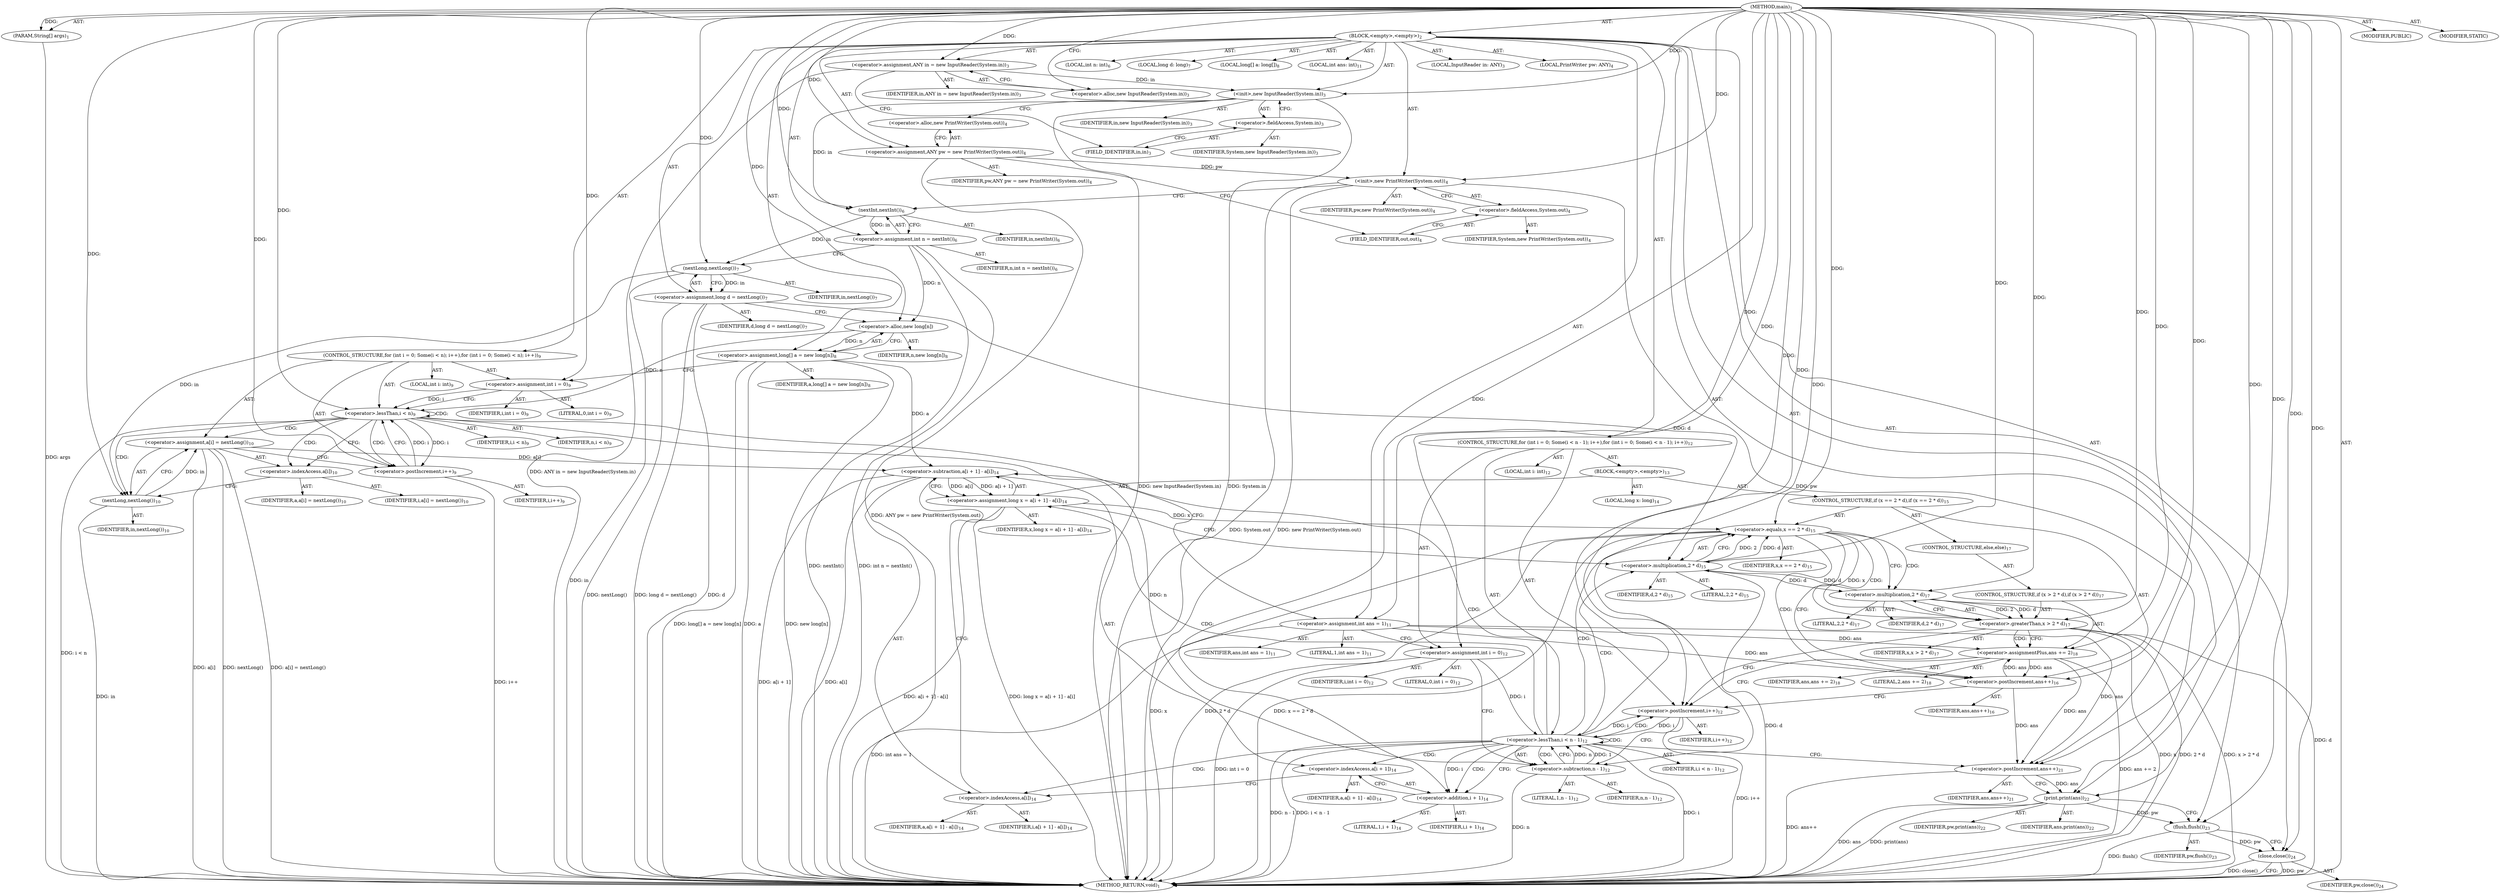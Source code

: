 digraph "main" {  
"21" [label = <(METHOD,main)<SUB>1</SUB>> ]
"22" [label = <(PARAM,String[] args)<SUB>1</SUB>> ]
"23" [label = <(BLOCK,&lt;empty&gt;,&lt;empty&gt;)<SUB>2</SUB>> ]
"4" [label = <(LOCAL,InputReader in: ANY)<SUB>3</SUB>> ]
"24" [label = <(&lt;operator&gt;.assignment,ANY in = new InputReader(System.in))<SUB>3</SUB>> ]
"25" [label = <(IDENTIFIER,in,ANY in = new InputReader(System.in))<SUB>3</SUB>> ]
"26" [label = <(&lt;operator&gt;.alloc,new InputReader(System.in))<SUB>3</SUB>> ]
"27" [label = <(&lt;init&gt;,new InputReader(System.in))<SUB>3</SUB>> ]
"3" [label = <(IDENTIFIER,in,new InputReader(System.in))<SUB>3</SUB>> ]
"28" [label = <(&lt;operator&gt;.fieldAccess,System.in)<SUB>3</SUB>> ]
"29" [label = <(IDENTIFIER,System,new InputReader(System.in))<SUB>3</SUB>> ]
"30" [label = <(FIELD_IDENTIFIER,in,in)<SUB>3</SUB>> ]
"6" [label = <(LOCAL,PrintWriter pw: ANY)<SUB>4</SUB>> ]
"31" [label = <(&lt;operator&gt;.assignment,ANY pw = new PrintWriter(System.out))<SUB>4</SUB>> ]
"32" [label = <(IDENTIFIER,pw,ANY pw = new PrintWriter(System.out))<SUB>4</SUB>> ]
"33" [label = <(&lt;operator&gt;.alloc,new PrintWriter(System.out))<SUB>4</SUB>> ]
"34" [label = <(&lt;init&gt;,new PrintWriter(System.out))<SUB>4</SUB>> ]
"5" [label = <(IDENTIFIER,pw,new PrintWriter(System.out))<SUB>4</SUB>> ]
"35" [label = <(&lt;operator&gt;.fieldAccess,System.out)<SUB>4</SUB>> ]
"36" [label = <(IDENTIFIER,System,new PrintWriter(System.out))<SUB>4</SUB>> ]
"37" [label = <(FIELD_IDENTIFIER,out,out)<SUB>4</SUB>> ]
"38" [label = <(LOCAL,int n: int)<SUB>6</SUB>> ]
"39" [label = <(&lt;operator&gt;.assignment,int n = nextInt())<SUB>6</SUB>> ]
"40" [label = <(IDENTIFIER,n,int n = nextInt())<SUB>6</SUB>> ]
"41" [label = <(nextInt,nextInt())<SUB>6</SUB>> ]
"42" [label = <(IDENTIFIER,in,nextInt())<SUB>6</SUB>> ]
"43" [label = <(LOCAL,long d: long)<SUB>7</SUB>> ]
"44" [label = <(&lt;operator&gt;.assignment,long d = nextLong())<SUB>7</SUB>> ]
"45" [label = <(IDENTIFIER,d,long d = nextLong())<SUB>7</SUB>> ]
"46" [label = <(nextLong,nextLong())<SUB>7</SUB>> ]
"47" [label = <(IDENTIFIER,in,nextLong())<SUB>7</SUB>> ]
"48" [label = <(LOCAL,long[] a: long[])<SUB>8</SUB>> ]
"49" [label = <(&lt;operator&gt;.assignment,long[] a = new long[n])<SUB>8</SUB>> ]
"50" [label = <(IDENTIFIER,a,long[] a = new long[n])<SUB>8</SUB>> ]
"51" [label = <(&lt;operator&gt;.alloc,new long[n])> ]
"52" [label = <(IDENTIFIER,n,new long[n])<SUB>8</SUB>> ]
"53" [label = <(CONTROL_STRUCTURE,for (int i = 0; Some(i &lt; n); i++),for (int i = 0; Some(i &lt; n); i++))<SUB>9</SUB>> ]
"54" [label = <(LOCAL,int i: int)<SUB>9</SUB>> ]
"55" [label = <(&lt;operator&gt;.assignment,int i = 0)<SUB>9</SUB>> ]
"56" [label = <(IDENTIFIER,i,int i = 0)<SUB>9</SUB>> ]
"57" [label = <(LITERAL,0,int i = 0)<SUB>9</SUB>> ]
"58" [label = <(&lt;operator&gt;.lessThan,i &lt; n)<SUB>9</SUB>> ]
"59" [label = <(IDENTIFIER,i,i &lt; n)<SUB>9</SUB>> ]
"60" [label = <(IDENTIFIER,n,i &lt; n)<SUB>9</SUB>> ]
"61" [label = <(&lt;operator&gt;.postIncrement,i++)<SUB>9</SUB>> ]
"62" [label = <(IDENTIFIER,i,i++)<SUB>9</SUB>> ]
"63" [label = <(&lt;operator&gt;.assignment,a[i] = nextLong())<SUB>10</SUB>> ]
"64" [label = <(&lt;operator&gt;.indexAccess,a[i])<SUB>10</SUB>> ]
"65" [label = <(IDENTIFIER,a,a[i] = nextLong())<SUB>10</SUB>> ]
"66" [label = <(IDENTIFIER,i,a[i] = nextLong())<SUB>10</SUB>> ]
"67" [label = <(nextLong,nextLong())<SUB>10</SUB>> ]
"68" [label = <(IDENTIFIER,in,nextLong())<SUB>10</SUB>> ]
"69" [label = <(LOCAL,int ans: int)<SUB>11</SUB>> ]
"70" [label = <(&lt;operator&gt;.assignment,int ans = 1)<SUB>11</SUB>> ]
"71" [label = <(IDENTIFIER,ans,int ans = 1)<SUB>11</SUB>> ]
"72" [label = <(LITERAL,1,int ans = 1)<SUB>11</SUB>> ]
"73" [label = <(CONTROL_STRUCTURE,for (int i = 0; Some(i &lt; n - 1); i++),for (int i = 0; Some(i &lt; n - 1); i++))<SUB>12</SUB>> ]
"74" [label = <(LOCAL,int i: int)<SUB>12</SUB>> ]
"75" [label = <(&lt;operator&gt;.assignment,int i = 0)<SUB>12</SUB>> ]
"76" [label = <(IDENTIFIER,i,int i = 0)<SUB>12</SUB>> ]
"77" [label = <(LITERAL,0,int i = 0)<SUB>12</SUB>> ]
"78" [label = <(&lt;operator&gt;.lessThan,i &lt; n - 1)<SUB>12</SUB>> ]
"79" [label = <(IDENTIFIER,i,i &lt; n - 1)<SUB>12</SUB>> ]
"80" [label = <(&lt;operator&gt;.subtraction,n - 1)<SUB>12</SUB>> ]
"81" [label = <(IDENTIFIER,n,n - 1)<SUB>12</SUB>> ]
"82" [label = <(LITERAL,1,n - 1)<SUB>12</SUB>> ]
"83" [label = <(&lt;operator&gt;.postIncrement,i++)<SUB>12</SUB>> ]
"84" [label = <(IDENTIFIER,i,i++)<SUB>12</SUB>> ]
"85" [label = <(BLOCK,&lt;empty&gt;,&lt;empty&gt;)<SUB>13</SUB>> ]
"86" [label = <(LOCAL,long x: long)<SUB>14</SUB>> ]
"87" [label = <(&lt;operator&gt;.assignment,long x = a[i + 1] - a[i])<SUB>14</SUB>> ]
"88" [label = <(IDENTIFIER,x,long x = a[i + 1] - a[i])<SUB>14</SUB>> ]
"89" [label = <(&lt;operator&gt;.subtraction,a[i + 1] - a[i])<SUB>14</SUB>> ]
"90" [label = <(&lt;operator&gt;.indexAccess,a[i + 1])<SUB>14</SUB>> ]
"91" [label = <(IDENTIFIER,a,a[i + 1] - a[i])<SUB>14</SUB>> ]
"92" [label = <(&lt;operator&gt;.addition,i + 1)<SUB>14</SUB>> ]
"93" [label = <(IDENTIFIER,i,i + 1)<SUB>14</SUB>> ]
"94" [label = <(LITERAL,1,i + 1)<SUB>14</SUB>> ]
"95" [label = <(&lt;operator&gt;.indexAccess,a[i])<SUB>14</SUB>> ]
"96" [label = <(IDENTIFIER,a,a[i + 1] - a[i])<SUB>14</SUB>> ]
"97" [label = <(IDENTIFIER,i,a[i + 1] - a[i])<SUB>14</SUB>> ]
"98" [label = <(CONTROL_STRUCTURE,if (x == 2 * d),if (x == 2 * d))<SUB>15</SUB>> ]
"99" [label = <(&lt;operator&gt;.equals,x == 2 * d)<SUB>15</SUB>> ]
"100" [label = <(IDENTIFIER,x,x == 2 * d)<SUB>15</SUB>> ]
"101" [label = <(&lt;operator&gt;.multiplication,2 * d)<SUB>15</SUB>> ]
"102" [label = <(LITERAL,2,2 * d)<SUB>15</SUB>> ]
"103" [label = <(IDENTIFIER,d,2 * d)<SUB>15</SUB>> ]
"104" [label = <(&lt;operator&gt;.postIncrement,ans++)<SUB>16</SUB>> ]
"105" [label = <(IDENTIFIER,ans,ans++)<SUB>16</SUB>> ]
"106" [label = <(CONTROL_STRUCTURE,else,else)<SUB>17</SUB>> ]
"107" [label = <(CONTROL_STRUCTURE,if (x &gt; 2 * d),if (x &gt; 2 * d))<SUB>17</SUB>> ]
"108" [label = <(&lt;operator&gt;.greaterThan,x &gt; 2 * d)<SUB>17</SUB>> ]
"109" [label = <(IDENTIFIER,x,x &gt; 2 * d)<SUB>17</SUB>> ]
"110" [label = <(&lt;operator&gt;.multiplication,2 * d)<SUB>17</SUB>> ]
"111" [label = <(LITERAL,2,2 * d)<SUB>17</SUB>> ]
"112" [label = <(IDENTIFIER,d,2 * d)<SUB>17</SUB>> ]
"113" [label = <(&lt;operator&gt;.assignmentPlus,ans += 2)<SUB>18</SUB>> ]
"114" [label = <(IDENTIFIER,ans,ans += 2)<SUB>18</SUB>> ]
"115" [label = <(LITERAL,2,ans += 2)<SUB>18</SUB>> ]
"116" [label = <(&lt;operator&gt;.postIncrement,ans++)<SUB>21</SUB>> ]
"117" [label = <(IDENTIFIER,ans,ans++)<SUB>21</SUB>> ]
"118" [label = <(print,print(ans))<SUB>22</SUB>> ]
"119" [label = <(IDENTIFIER,pw,print(ans))<SUB>22</SUB>> ]
"120" [label = <(IDENTIFIER,ans,print(ans))<SUB>22</SUB>> ]
"121" [label = <(flush,flush())<SUB>23</SUB>> ]
"122" [label = <(IDENTIFIER,pw,flush())<SUB>23</SUB>> ]
"123" [label = <(close,close())<SUB>24</SUB>> ]
"124" [label = <(IDENTIFIER,pw,close())<SUB>24</SUB>> ]
"125" [label = <(MODIFIER,PUBLIC)> ]
"126" [label = <(MODIFIER,STATIC)> ]
"127" [label = <(METHOD_RETURN,void)<SUB>1</SUB>> ]
  "21" -> "22"  [ label = "AST: "] 
  "21" -> "23"  [ label = "AST: "] 
  "21" -> "125"  [ label = "AST: "] 
  "21" -> "126"  [ label = "AST: "] 
  "21" -> "127"  [ label = "AST: "] 
  "23" -> "4"  [ label = "AST: "] 
  "23" -> "24"  [ label = "AST: "] 
  "23" -> "27"  [ label = "AST: "] 
  "23" -> "6"  [ label = "AST: "] 
  "23" -> "31"  [ label = "AST: "] 
  "23" -> "34"  [ label = "AST: "] 
  "23" -> "38"  [ label = "AST: "] 
  "23" -> "39"  [ label = "AST: "] 
  "23" -> "43"  [ label = "AST: "] 
  "23" -> "44"  [ label = "AST: "] 
  "23" -> "48"  [ label = "AST: "] 
  "23" -> "49"  [ label = "AST: "] 
  "23" -> "53"  [ label = "AST: "] 
  "23" -> "69"  [ label = "AST: "] 
  "23" -> "70"  [ label = "AST: "] 
  "23" -> "73"  [ label = "AST: "] 
  "23" -> "116"  [ label = "AST: "] 
  "23" -> "118"  [ label = "AST: "] 
  "23" -> "121"  [ label = "AST: "] 
  "23" -> "123"  [ label = "AST: "] 
  "24" -> "25"  [ label = "AST: "] 
  "24" -> "26"  [ label = "AST: "] 
  "27" -> "3"  [ label = "AST: "] 
  "27" -> "28"  [ label = "AST: "] 
  "28" -> "29"  [ label = "AST: "] 
  "28" -> "30"  [ label = "AST: "] 
  "31" -> "32"  [ label = "AST: "] 
  "31" -> "33"  [ label = "AST: "] 
  "34" -> "5"  [ label = "AST: "] 
  "34" -> "35"  [ label = "AST: "] 
  "35" -> "36"  [ label = "AST: "] 
  "35" -> "37"  [ label = "AST: "] 
  "39" -> "40"  [ label = "AST: "] 
  "39" -> "41"  [ label = "AST: "] 
  "41" -> "42"  [ label = "AST: "] 
  "44" -> "45"  [ label = "AST: "] 
  "44" -> "46"  [ label = "AST: "] 
  "46" -> "47"  [ label = "AST: "] 
  "49" -> "50"  [ label = "AST: "] 
  "49" -> "51"  [ label = "AST: "] 
  "51" -> "52"  [ label = "AST: "] 
  "53" -> "54"  [ label = "AST: "] 
  "53" -> "55"  [ label = "AST: "] 
  "53" -> "58"  [ label = "AST: "] 
  "53" -> "61"  [ label = "AST: "] 
  "53" -> "63"  [ label = "AST: "] 
  "55" -> "56"  [ label = "AST: "] 
  "55" -> "57"  [ label = "AST: "] 
  "58" -> "59"  [ label = "AST: "] 
  "58" -> "60"  [ label = "AST: "] 
  "61" -> "62"  [ label = "AST: "] 
  "63" -> "64"  [ label = "AST: "] 
  "63" -> "67"  [ label = "AST: "] 
  "64" -> "65"  [ label = "AST: "] 
  "64" -> "66"  [ label = "AST: "] 
  "67" -> "68"  [ label = "AST: "] 
  "70" -> "71"  [ label = "AST: "] 
  "70" -> "72"  [ label = "AST: "] 
  "73" -> "74"  [ label = "AST: "] 
  "73" -> "75"  [ label = "AST: "] 
  "73" -> "78"  [ label = "AST: "] 
  "73" -> "83"  [ label = "AST: "] 
  "73" -> "85"  [ label = "AST: "] 
  "75" -> "76"  [ label = "AST: "] 
  "75" -> "77"  [ label = "AST: "] 
  "78" -> "79"  [ label = "AST: "] 
  "78" -> "80"  [ label = "AST: "] 
  "80" -> "81"  [ label = "AST: "] 
  "80" -> "82"  [ label = "AST: "] 
  "83" -> "84"  [ label = "AST: "] 
  "85" -> "86"  [ label = "AST: "] 
  "85" -> "87"  [ label = "AST: "] 
  "85" -> "98"  [ label = "AST: "] 
  "87" -> "88"  [ label = "AST: "] 
  "87" -> "89"  [ label = "AST: "] 
  "89" -> "90"  [ label = "AST: "] 
  "89" -> "95"  [ label = "AST: "] 
  "90" -> "91"  [ label = "AST: "] 
  "90" -> "92"  [ label = "AST: "] 
  "92" -> "93"  [ label = "AST: "] 
  "92" -> "94"  [ label = "AST: "] 
  "95" -> "96"  [ label = "AST: "] 
  "95" -> "97"  [ label = "AST: "] 
  "98" -> "99"  [ label = "AST: "] 
  "98" -> "104"  [ label = "AST: "] 
  "98" -> "106"  [ label = "AST: "] 
  "99" -> "100"  [ label = "AST: "] 
  "99" -> "101"  [ label = "AST: "] 
  "101" -> "102"  [ label = "AST: "] 
  "101" -> "103"  [ label = "AST: "] 
  "104" -> "105"  [ label = "AST: "] 
  "106" -> "107"  [ label = "AST: "] 
  "107" -> "108"  [ label = "AST: "] 
  "107" -> "113"  [ label = "AST: "] 
  "108" -> "109"  [ label = "AST: "] 
  "108" -> "110"  [ label = "AST: "] 
  "110" -> "111"  [ label = "AST: "] 
  "110" -> "112"  [ label = "AST: "] 
  "113" -> "114"  [ label = "AST: "] 
  "113" -> "115"  [ label = "AST: "] 
  "116" -> "117"  [ label = "AST: "] 
  "118" -> "119"  [ label = "AST: "] 
  "118" -> "120"  [ label = "AST: "] 
  "121" -> "122"  [ label = "AST: "] 
  "123" -> "124"  [ label = "AST: "] 
  "24" -> "30"  [ label = "CFG: "] 
  "27" -> "33"  [ label = "CFG: "] 
  "31" -> "37"  [ label = "CFG: "] 
  "34" -> "41"  [ label = "CFG: "] 
  "39" -> "46"  [ label = "CFG: "] 
  "44" -> "51"  [ label = "CFG: "] 
  "49" -> "55"  [ label = "CFG: "] 
  "70" -> "75"  [ label = "CFG: "] 
  "116" -> "118"  [ label = "CFG: "] 
  "118" -> "121"  [ label = "CFG: "] 
  "121" -> "123"  [ label = "CFG: "] 
  "123" -> "127"  [ label = "CFG: "] 
  "26" -> "24"  [ label = "CFG: "] 
  "28" -> "27"  [ label = "CFG: "] 
  "33" -> "31"  [ label = "CFG: "] 
  "35" -> "34"  [ label = "CFG: "] 
  "41" -> "39"  [ label = "CFG: "] 
  "46" -> "44"  [ label = "CFG: "] 
  "51" -> "49"  [ label = "CFG: "] 
  "55" -> "58"  [ label = "CFG: "] 
  "58" -> "64"  [ label = "CFG: "] 
  "58" -> "70"  [ label = "CFG: "] 
  "61" -> "58"  [ label = "CFG: "] 
  "63" -> "61"  [ label = "CFG: "] 
  "75" -> "80"  [ label = "CFG: "] 
  "78" -> "92"  [ label = "CFG: "] 
  "78" -> "116"  [ label = "CFG: "] 
  "83" -> "80"  [ label = "CFG: "] 
  "30" -> "28"  [ label = "CFG: "] 
  "37" -> "35"  [ label = "CFG: "] 
  "64" -> "67"  [ label = "CFG: "] 
  "67" -> "63"  [ label = "CFG: "] 
  "80" -> "78"  [ label = "CFG: "] 
  "87" -> "101"  [ label = "CFG: "] 
  "89" -> "87"  [ label = "CFG: "] 
  "99" -> "104"  [ label = "CFG: "] 
  "99" -> "110"  [ label = "CFG: "] 
  "104" -> "83"  [ label = "CFG: "] 
  "90" -> "95"  [ label = "CFG: "] 
  "95" -> "89"  [ label = "CFG: "] 
  "101" -> "99"  [ label = "CFG: "] 
  "92" -> "90"  [ label = "CFG: "] 
  "108" -> "113"  [ label = "CFG: "] 
  "108" -> "83"  [ label = "CFG: "] 
  "113" -> "83"  [ label = "CFG: "] 
  "110" -> "108"  [ label = "CFG: "] 
  "21" -> "26"  [ label = "CFG: "] 
  "22" -> "127"  [ label = "DDG: args"] 
  "24" -> "127"  [ label = "DDG: ANY in = new InputReader(System.in)"] 
  "27" -> "127"  [ label = "DDG: System.in"] 
  "27" -> "127"  [ label = "DDG: new InputReader(System.in)"] 
  "31" -> "127"  [ label = "DDG: ANY pw = new PrintWriter(System.out)"] 
  "34" -> "127"  [ label = "DDG: System.out"] 
  "34" -> "127"  [ label = "DDG: new PrintWriter(System.out)"] 
  "39" -> "127"  [ label = "DDG: nextInt()"] 
  "39" -> "127"  [ label = "DDG: int n = nextInt()"] 
  "44" -> "127"  [ label = "DDG: d"] 
  "46" -> "127"  [ label = "DDG: in"] 
  "44" -> "127"  [ label = "DDG: nextLong()"] 
  "44" -> "127"  [ label = "DDG: long d = nextLong()"] 
  "49" -> "127"  [ label = "DDG: a"] 
  "49" -> "127"  [ label = "DDG: new long[n]"] 
  "49" -> "127"  [ label = "DDG: long[] a = new long[n]"] 
  "58" -> "127"  [ label = "DDG: i &lt; n"] 
  "70" -> "127"  [ label = "DDG: int ans = 1"] 
  "75" -> "127"  [ label = "DDG: int i = 0"] 
  "78" -> "127"  [ label = "DDG: i"] 
  "80" -> "127"  [ label = "DDG: n"] 
  "78" -> "127"  [ label = "DDG: n - 1"] 
  "78" -> "127"  [ label = "DDG: i &lt; n - 1"] 
  "116" -> "127"  [ label = "DDG: ans++"] 
  "118" -> "127"  [ label = "DDG: ans"] 
  "118" -> "127"  [ label = "DDG: print(ans)"] 
  "121" -> "127"  [ label = "DDG: flush()"] 
  "123" -> "127"  [ label = "DDG: pw"] 
  "123" -> "127"  [ label = "DDG: close()"] 
  "89" -> "127"  [ label = "DDG: a[i + 1]"] 
  "89" -> "127"  [ label = "DDG: a[i]"] 
  "87" -> "127"  [ label = "DDG: a[i + 1] - a[i]"] 
  "87" -> "127"  [ label = "DDG: long x = a[i + 1] - a[i]"] 
  "99" -> "127"  [ label = "DDG: x"] 
  "101" -> "127"  [ label = "DDG: d"] 
  "99" -> "127"  [ label = "DDG: 2 * d"] 
  "99" -> "127"  [ label = "DDG: x == 2 * d"] 
  "108" -> "127"  [ label = "DDG: x"] 
  "110" -> "127"  [ label = "DDG: d"] 
  "108" -> "127"  [ label = "DDG: 2 * d"] 
  "108" -> "127"  [ label = "DDG: x &gt; 2 * d"] 
  "113" -> "127"  [ label = "DDG: ans += 2"] 
  "83" -> "127"  [ label = "DDG: i++"] 
  "63" -> "127"  [ label = "DDG: a[i]"] 
  "67" -> "127"  [ label = "DDG: in"] 
  "63" -> "127"  [ label = "DDG: nextLong()"] 
  "63" -> "127"  [ label = "DDG: a[i] = nextLong()"] 
  "61" -> "127"  [ label = "DDG: i++"] 
  "21" -> "22"  [ label = "DDG: "] 
  "21" -> "24"  [ label = "DDG: "] 
  "21" -> "31"  [ label = "DDG: "] 
  "41" -> "39"  [ label = "DDG: in"] 
  "46" -> "44"  [ label = "DDG: in"] 
  "51" -> "49"  [ label = "DDG: n"] 
  "21" -> "70"  [ label = "DDG: "] 
  "24" -> "27"  [ label = "DDG: in"] 
  "21" -> "27"  [ label = "DDG: "] 
  "31" -> "34"  [ label = "DDG: pw"] 
  "21" -> "34"  [ label = "DDG: "] 
  "21" -> "55"  [ label = "DDG: "] 
  "67" -> "63"  [ label = "DDG: in"] 
  "21" -> "75"  [ label = "DDG: "] 
  "70" -> "116"  [ label = "DDG: ans"] 
  "113" -> "116"  [ label = "DDG: ans"] 
  "104" -> "116"  [ label = "DDG: ans"] 
  "21" -> "116"  [ label = "DDG: "] 
  "34" -> "118"  [ label = "DDG: pw"] 
  "21" -> "118"  [ label = "DDG: "] 
  "116" -> "118"  [ label = "DDG: ans"] 
  "118" -> "121"  [ label = "DDG: pw"] 
  "21" -> "121"  [ label = "DDG: "] 
  "121" -> "123"  [ label = "DDG: pw"] 
  "21" -> "123"  [ label = "DDG: "] 
  "27" -> "41"  [ label = "DDG: in"] 
  "21" -> "41"  [ label = "DDG: "] 
  "41" -> "46"  [ label = "DDG: in"] 
  "21" -> "46"  [ label = "DDG: "] 
  "39" -> "51"  [ label = "DDG: n"] 
  "21" -> "51"  [ label = "DDG: "] 
  "55" -> "58"  [ label = "DDG: i"] 
  "61" -> "58"  [ label = "DDG: i"] 
  "21" -> "58"  [ label = "DDG: "] 
  "51" -> "58"  [ label = "DDG: n"] 
  "58" -> "61"  [ label = "DDG: i"] 
  "21" -> "61"  [ label = "DDG: "] 
  "75" -> "78"  [ label = "DDG: i"] 
  "83" -> "78"  [ label = "DDG: i"] 
  "21" -> "78"  [ label = "DDG: "] 
  "80" -> "78"  [ label = "DDG: n"] 
  "80" -> "78"  [ label = "DDG: 1"] 
  "21" -> "83"  [ label = "DDG: "] 
  "78" -> "83"  [ label = "DDG: i"] 
  "89" -> "87"  [ label = "DDG: a[i + 1]"] 
  "89" -> "87"  [ label = "DDG: a[i]"] 
  "46" -> "67"  [ label = "DDG: in"] 
  "21" -> "67"  [ label = "DDG: "] 
  "58" -> "80"  [ label = "DDG: n"] 
  "21" -> "80"  [ label = "DDG: "] 
  "49" -> "89"  [ label = "DDG: a"] 
  "63" -> "89"  [ label = "DDG: a[i]"] 
  "87" -> "99"  [ label = "DDG: x"] 
  "21" -> "99"  [ label = "DDG: "] 
  "101" -> "99"  [ label = "DDG: 2"] 
  "101" -> "99"  [ label = "DDG: d"] 
  "70" -> "104"  [ label = "DDG: ans"] 
  "113" -> "104"  [ label = "DDG: ans"] 
  "21" -> "104"  [ label = "DDG: "] 
  "21" -> "101"  [ label = "DDG: "] 
  "44" -> "101"  [ label = "DDG: d"] 
  "110" -> "101"  [ label = "DDG: d"] 
  "21" -> "113"  [ label = "DDG: "] 
  "78" -> "92"  [ label = "DDG: i"] 
  "21" -> "92"  [ label = "DDG: "] 
  "99" -> "108"  [ label = "DDG: x"] 
  "21" -> "108"  [ label = "DDG: "] 
  "110" -> "108"  [ label = "DDG: 2"] 
  "110" -> "108"  [ label = "DDG: d"] 
  "70" -> "113"  [ label = "DDG: ans"] 
  "104" -> "113"  [ label = "DDG: ans"] 
  "21" -> "110"  [ label = "DDG: "] 
  "101" -> "110"  [ label = "DDG: d"] 
  "58" -> "58"  [ label = "CDG: "] 
  "58" -> "61"  [ label = "CDG: "] 
  "58" -> "64"  [ label = "CDG: "] 
  "58" -> "67"  [ label = "CDG: "] 
  "58" -> "63"  [ label = "CDG: "] 
  "78" -> "80"  [ label = "CDG: "] 
  "78" -> "83"  [ label = "CDG: "] 
  "78" -> "89"  [ label = "CDG: "] 
  "78" -> "99"  [ label = "CDG: "] 
  "78" -> "95"  [ label = "CDG: "] 
  "78" -> "92"  [ label = "CDG: "] 
  "78" -> "87"  [ label = "CDG: "] 
  "78" -> "101"  [ label = "CDG: "] 
  "78" -> "90"  [ label = "CDG: "] 
  "78" -> "78"  [ label = "CDG: "] 
  "99" -> "104"  [ label = "CDG: "] 
  "99" -> "110"  [ label = "CDG: "] 
  "99" -> "108"  [ label = "CDG: "] 
  "108" -> "113"  [ label = "CDG: "] 
}
